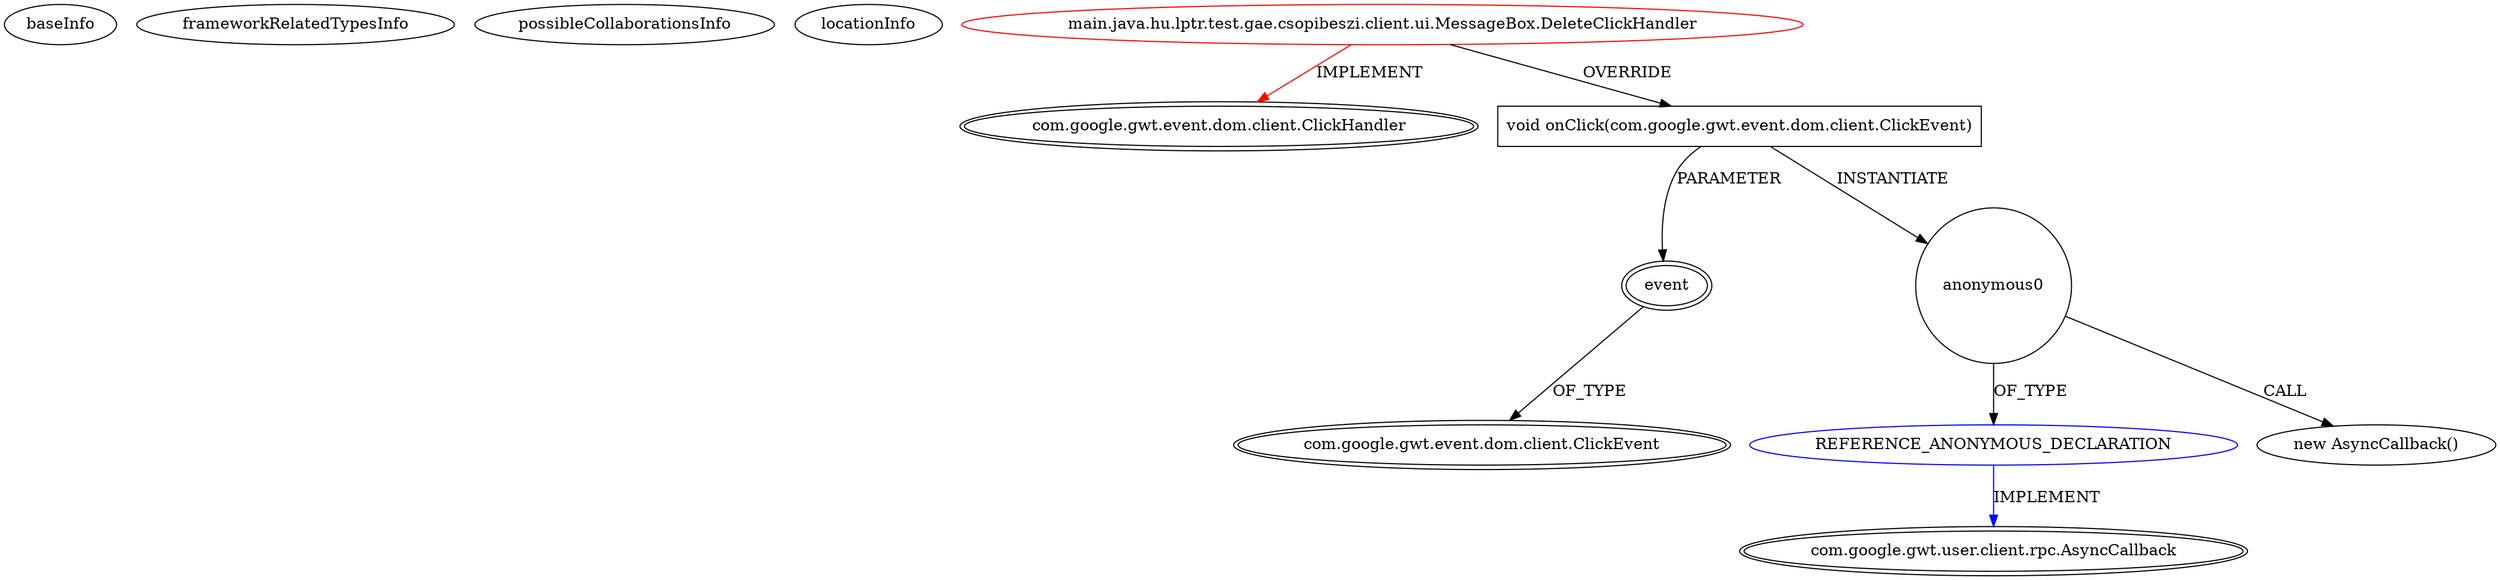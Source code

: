 digraph {
baseInfo[graphId=3641,category="extension_graph",isAnonymous=false,possibleRelation=true]
frameworkRelatedTypesInfo[0="com.google.gwt.event.dom.client.ClickHandler"]
possibleCollaborationsInfo[0="3641~OVERRIDING_METHOD_DECLARATION-INSTANTIATION-~com.google.gwt.event.dom.client.ClickHandler ~com.google.gwt.user.client.rpc.AsyncCallback ~false~true"]
locationInfo[projectName="lptr-csopibeszi",filePath="/lptr-csopibeszi/csopibeszi-master/src/main/java/hu/lptr/test/gae/csopibeszi/client/ui/MessageBox.java",contextSignature="DeleteClickHandler",graphId="3641"]
0[label="main.java.hu.lptr.test.gae.csopibeszi.client.ui.MessageBox.DeleteClickHandler",vertexType="ROOT_CLIENT_CLASS_DECLARATION",isFrameworkType=false,color=red]
1[label="com.google.gwt.event.dom.client.ClickHandler",vertexType="FRAMEWORK_INTERFACE_TYPE",isFrameworkType=true,peripheries=2]
2[label="void onClick(com.google.gwt.event.dom.client.ClickEvent)",vertexType="OVERRIDING_METHOD_DECLARATION",isFrameworkType=false,shape=box]
3[label="event",vertexType="PARAMETER_DECLARATION",isFrameworkType=true,peripheries=2]
4[label="com.google.gwt.event.dom.client.ClickEvent",vertexType="FRAMEWORK_CLASS_TYPE",isFrameworkType=true,peripheries=2]
6[label="anonymous0",vertexType="VARIABLE_EXPRESION",isFrameworkType=false,shape=circle]
7[label="REFERENCE_ANONYMOUS_DECLARATION",vertexType="REFERENCE_ANONYMOUS_DECLARATION",isFrameworkType=false,color=blue]
8[label="com.google.gwt.user.client.rpc.AsyncCallback",vertexType="FRAMEWORK_INTERFACE_TYPE",isFrameworkType=true,peripheries=2]
5[label="new AsyncCallback()",vertexType="CONSTRUCTOR_CALL",isFrameworkType=false]
0->1[label="IMPLEMENT",color=red]
0->2[label="OVERRIDE"]
3->4[label="OF_TYPE"]
2->3[label="PARAMETER"]
2->6[label="INSTANTIATE"]
7->8[label="IMPLEMENT",color=blue]
6->7[label="OF_TYPE"]
6->5[label="CALL"]
}

